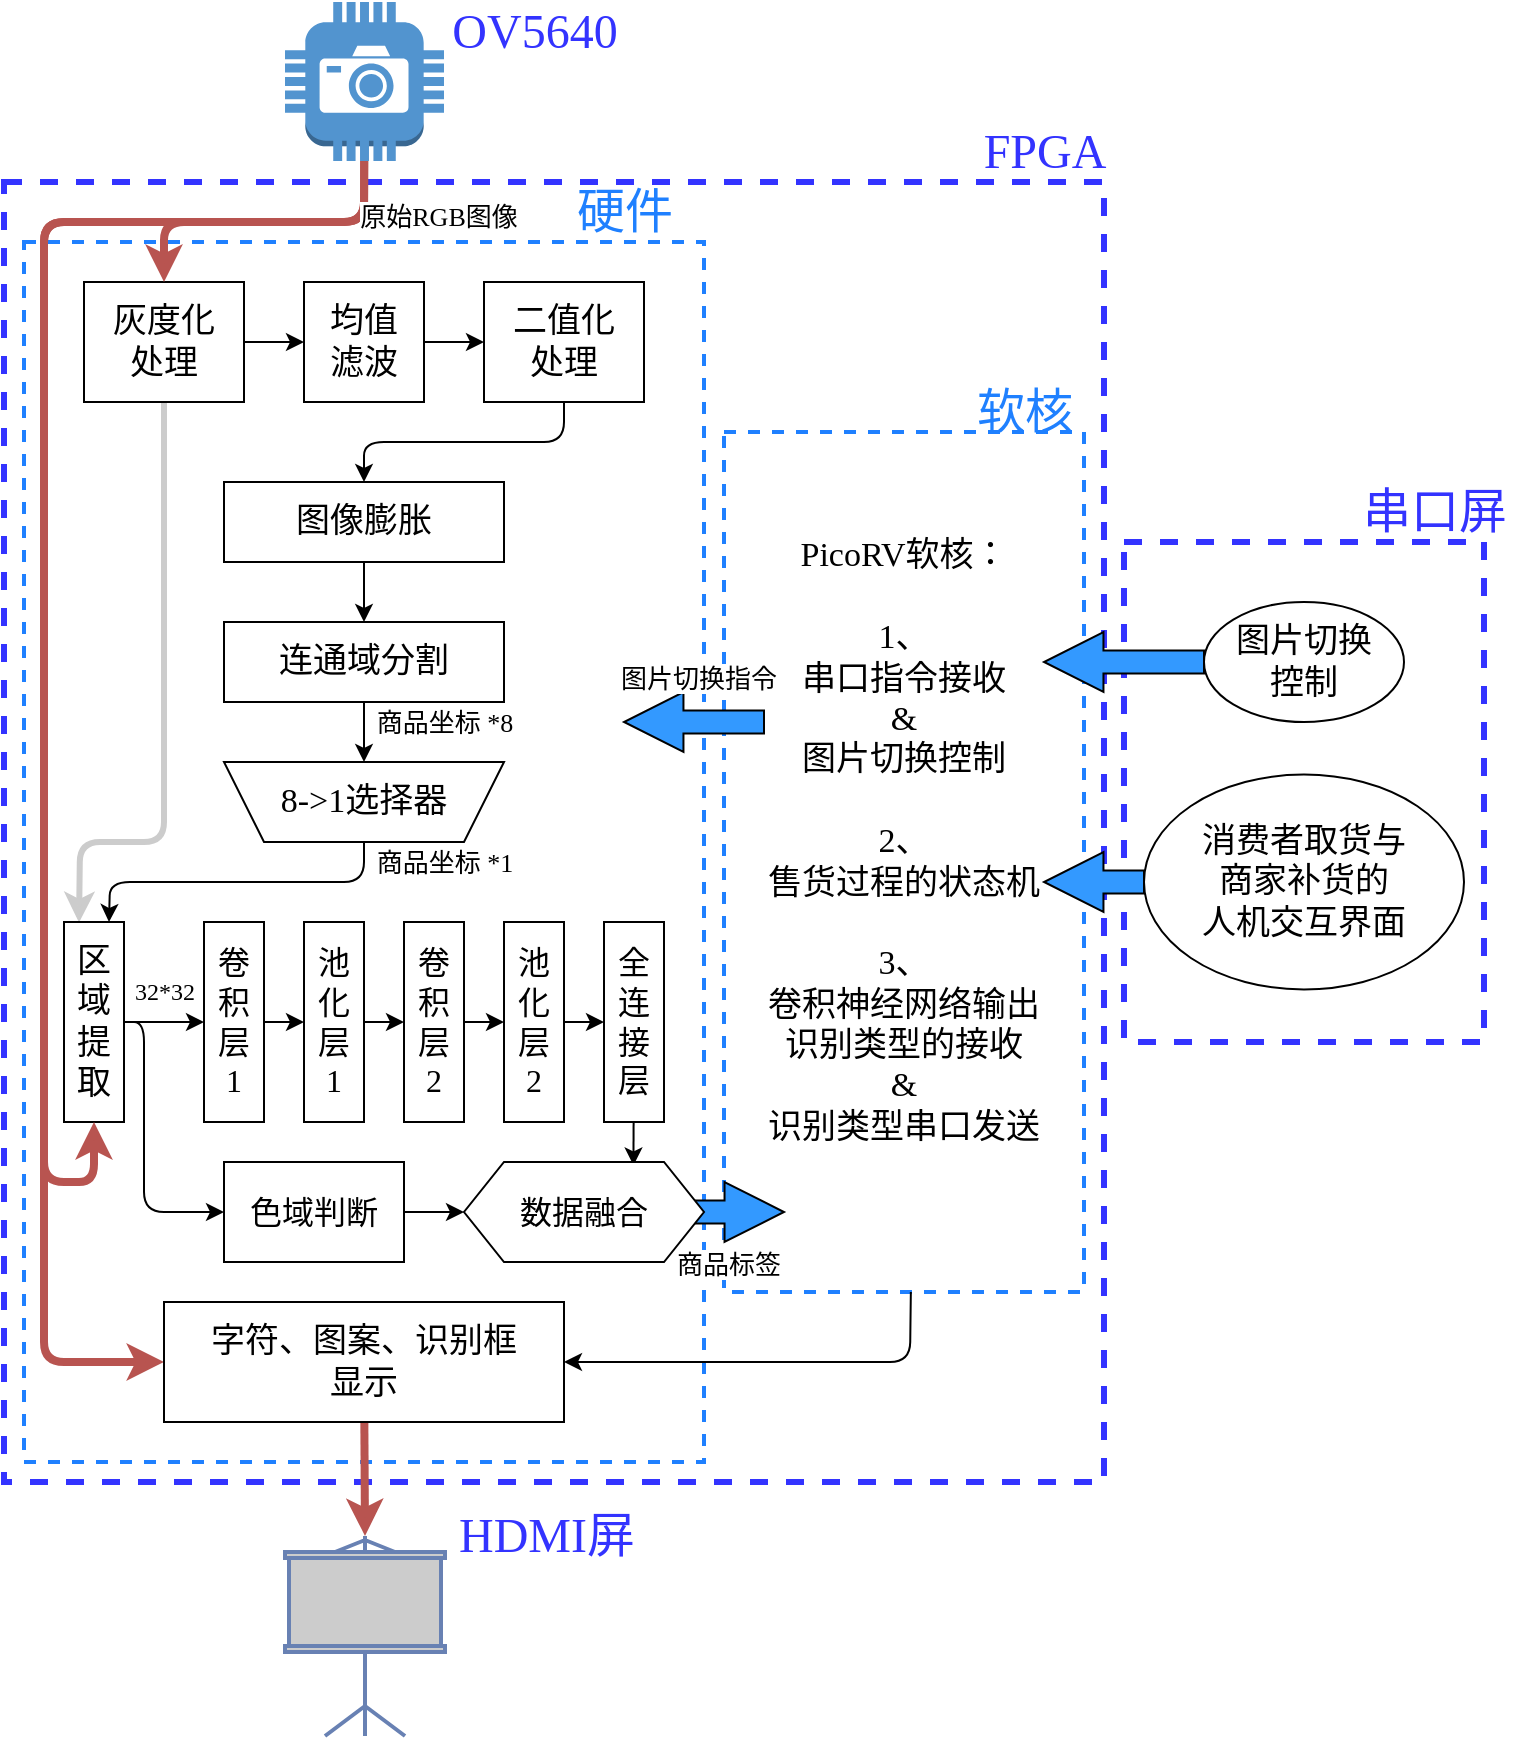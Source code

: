 <mxfile scale="10" border="0">
    <diagram id="Jf5RHwIwj3P055EiEldz" name="第 1 页">
        <mxGraphModel dx="1161" dy="657" grid="1" gridSize="10" guides="1" tooltips="1" connect="1" arrows="1" fold="1" page="1" pageScale="1" pageWidth="1169" pageHeight="1654" math="0" shadow="0">
            <root>
                <mxCell id="0"/>
                <mxCell id="1" parent="0"/>
                <mxCell id="302" value="" style="rounded=0;whiteSpace=wrap;html=1;dashed=1;strokeColor=#3333FF;strokeWidth=3;" parent="1" vertex="1">
                    <mxGeometry x="120" y="150" width="550" height="650" as="geometry"/>
                </mxCell>
                <mxCell id="300" value="&lt;div style=&quot;font-size: 19px&quot;&gt;&lt;br&gt;&lt;/div&gt;" style="rounded=0;whiteSpace=wrap;html=1;fontFamily=宋体;fontSource=https%3A%2F%2Ffonts.googleapis.com%2Fcss%3Ffamily%3D%25E5%25AE%258B%25E4%25BD%2593;fontSize=14;dashed=1;strokeColor=#1F80FF;strokeWidth=2;" parent="1" vertex="1">
                    <mxGeometry x="130" y="180" width="340" height="610" as="geometry"/>
                </mxCell>
                <mxCell id="140" value="&lt;div style=&quot;font-size: 17px&quot;&gt;&lt;font style=&quot;font-size: 17px&quot;&gt;&lt;font face=&quot;Times New Roman&quot; style=&quot;font-size: 17px&quot;&gt;PicoRV&lt;/font&gt;软核：&lt;/font&gt;&lt;/div&gt;&lt;div style=&quot;font-size: 17px&quot;&gt;&lt;font style=&quot;font-size: 17px&quot;&gt;&lt;br&gt;&lt;/font&gt;&lt;/div&gt;&lt;div style=&quot;font-size: 17px&quot;&gt;&lt;font style=&quot;font-size: 17px&quot;&gt;1、&lt;/font&gt;&lt;/div&gt;&lt;div style=&quot;font-size: 17px&quot;&gt;&lt;font style=&quot;font-size: 17px&quot;&gt;&lt;font style=&quot;font-size: 17px&quot;&gt;串口指令&lt;/font&gt;&lt;span&gt;接收&lt;/span&gt;&lt;/font&gt;&lt;/div&gt;&lt;div style=&quot;font-size: 17px&quot;&gt;&lt;span&gt;&lt;font face=&quot;Times New Roman&quot; style=&quot;font-size: 17px&quot;&gt;&amp;amp;&lt;/font&gt;&lt;/span&gt;&lt;/div&gt;&lt;div style=&quot;font-size: 17px&quot;&gt;&lt;font style=&quot;font-size: 17px&quot;&gt;&lt;font style=&quot;font-size: 17px&quot;&gt;图片切换&lt;/font&gt;&lt;span&gt;控制&lt;/span&gt;&lt;/font&gt;&lt;/div&gt;&lt;div style=&quot;font-size: 17px&quot;&gt;&lt;font style=&quot;font-size: 17px&quot;&gt;&lt;br&gt;&lt;/font&gt;&lt;/div&gt;&lt;div style=&quot;font-size: 17px&quot;&gt;&lt;font style=&quot;font-size: 17px&quot;&gt;2、&lt;/font&gt;&lt;/div&gt;&lt;div style=&quot;font-size: 17px&quot;&gt;&lt;font style=&quot;font-size: 17px&quot;&gt;售货过程&lt;span&gt;的&lt;/span&gt;&lt;span&gt;状态机&lt;/span&gt;&lt;/font&gt;&lt;/div&gt;&lt;div style=&quot;font-size: 17px&quot;&gt;&lt;font style=&quot;font-size: 17px&quot;&gt;&lt;br&gt;&lt;/font&gt;&lt;/div&gt;&lt;div style=&quot;font-size: 17px&quot;&gt;&lt;font style=&quot;font-size: 17px&quot;&gt;3、&lt;/font&gt;&lt;/div&gt;&lt;div style=&quot;font-size: 17px&quot;&gt;&lt;font style=&quot;font-size: 17px&quot;&gt;&lt;font style=&quot;font-size: 17px&quot;&gt;卷积神经网络&lt;/font&gt;&lt;span&gt;输出&lt;/span&gt;&lt;/font&gt;&lt;/div&gt;&lt;div style=&quot;font-size: 17px&quot;&gt;&lt;font style=&quot;font-size: 17px&quot;&gt;&lt;font style=&quot;font-size: 17px&quot;&gt;识别&lt;/font&gt;&lt;span&gt;类型的&lt;/span&gt;&lt;span&gt;接收&lt;/span&gt;&lt;/font&gt;&lt;/div&gt;&lt;div style=&quot;font-size: 17px&quot;&gt;&lt;font style=&quot;font-size: 17px&quot;&gt;&lt;span style=&quot;font-family: &amp;#34;times new roman&amp;#34;&quot;&gt;&amp;amp;&lt;/span&gt;&lt;span&gt;&lt;br&gt;&lt;/span&gt;&lt;/font&gt;&lt;/div&gt;&lt;font style=&quot;font-size: 17px&quot;&gt;&lt;font style=&quot;font-size: 17px&quot;&gt;识别&lt;/font&gt;类型串口发送&lt;br&gt;&lt;/font&gt;&lt;div style=&quot;font-size: 17px&quot;&gt;&lt;br&gt;&lt;/div&gt;" style="rounded=0;whiteSpace=wrap;html=1;fontFamily=宋体;fontSource=https%3A%2F%2Ffonts.googleapis.com%2Fcss%3Ffamily%3D%25E5%25AE%258B%25E4%25BD%2593;fontSize=14;dashed=1;strokeColor=#1F80FF;strokeWidth=2;" parent="1" vertex="1">
                    <mxGeometry x="480" y="275" width="180" height="430" as="geometry"/>
                </mxCell>
                <mxCell id="161" value="" style="rounded=0;whiteSpace=wrap;html=1;dashed=1;strokeColor=#3333FF;strokeWidth=3;" parent="1" vertex="1">
                    <mxGeometry x="680" y="330" width="180" height="250" as="geometry"/>
                </mxCell>
                <mxCell id="160" value="&lt;font style=&quot;font-size: 24px&quot; face=&quot;Times New Roman&quot;&gt;FPGA&lt;/font&gt;" style="text;html=1;align=center;verticalAlign=middle;resizable=0;points=[];autosize=1;strokeColor=none;fillColor=none;fontSize=16;fontFamily=宋体;fontColor=#3333FF;" parent="1" vertex="1">
                    <mxGeometry x="600" y="119.5" width="80" height="30" as="geometry"/>
                </mxCell>
                <mxCell id="162" value="&lt;span style=&quot;font-size: 24px&quot;&gt;串口屏&lt;/span&gt;" style="text;html=1;align=center;verticalAlign=middle;resizable=0;points=[];autosize=1;strokeColor=none;fillColor=none;fontSize=16;fontFamily=宋体;fontColor=#3333FF;" parent="1" vertex="1">
                    <mxGeometry x="790" y="300" width="90" height="30" as="geometry"/>
                </mxCell>
                <mxCell id="289" style="edgeStyle=none;html=1;entryX=0;entryY=0.5;entryDx=0;entryDy=0;fontFamily=Times New Roman;fontSize=12;" parent="1" source="170" target="259" edge="1">
                    <mxGeometry relative="1" as="geometry"/>
                </mxCell>
                <mxCell id="310" style="edgeStyle=none;html=1;entryX=0.251;entryY=0.003;entryDx=0;entryDy=0;fontFamily=Times New Roman;fontSize=20;fontColor=#F8CECC;strokeWidth=3;strokeColor=#CCCCCC;entryPerimeter=0;" parent="1" source="170" target="197" edge="1">
                    <mxGeometry relative="1" as="geometry">
                        <Array as="points">
                            <mxPoint x="200" y="480"/>
                            <mxPoint x="158" y="480"/>
                        </Array>
                    </mxGeometry>
                </mxCell>
                <mxCell id="170" value="&lt;span style=&quot;font-size: 17px&quot;&gt;&lt;font face=&quot;宋体&quot; data-font-src=&quot;https://fonts.googleapis.com/css?family=%E5%AE%8B%E4%BD%93&quot;&gt;灰度化&lt;br&gt;处理&lt;/font&gt;&lt;/span&gt;" style="rounded=0;whiteSpace=wrap;html=1;" parent="1" vertex="1">
                    <mxGeometry x="160" y="200" width="80" height="60" as="geometry"/>
                </mxCell>
                <mxCell id="180" style="edgeStyle=none;html=1;entryX=0.5;entryY=0;entryDx=0;entryDy=0;fontFamily=宋体;fontSource=https%3A%2F%2Ffonts.googleapis.com%2Fcss%3Ffamily%3D%25E5%25AE%258B%25E4%25BD%2593;" parent="1" source="172" target="173" edge="1">
                    <mxGeometry relative="1" as="geometry"/>
                </mxCell>
                <mxCell id="172" value="&lt;span style=&quot;font-size: 17px&quot;&gt;&lt;font face=&quot;宋体&quot; data-font-src=&quot;https://fonts.googleapis.com/css?family=%E5%AE%8B%E4%BD%93&quot;&gt;图像膨胀&lt;/font&gt;&lt;/span&gt;" style="rounded=0;whiteSpace=wrap;html=1;" parent="1" vertex="1">
                    <mxGeometry x="230" y="300" width="140" height="40" as="geometry"/>
                </mxCell>
                <mxCell id="182" style="edgeStyle=none;html=1;fontFamily=宋体;fontSource=https%3A%2F%2Ffonts.googleapis.com%2Fcss%3Ffamily%3D%25E5%25AE%258B%25E4%25BD%2593;" parent="1" source="173" edge="1">
                    <mxGeometry relative="1" as="geometry">
                        <mxPoint x="300" y="440" as="targetPoint"/>
                    </mxGeometry>
                </mxCell>
                <mxCell id="183" value="&lt;font style=&quot;font-size: 13px&quot;&gt;商品坐标 *8&lt;/font&gt;" style="edgeLabel;html=1;align=center;verticalAlign=middle;resizable=0;points=[];fontFamily=宋体;" parent="182" vertex="1" connectable="0">
                    <mxGeometry x="-0.346" relative="1" as="geometry">
                        <mxPoint x="40" as="offset"/>
                    </mxGeometry>
                </mxCell>
                <mxCell id="173" value="&lt;span style=&quot;font-size: 17px&quot;&gt;&lt;font face=&quot;宋体&quot; data-font-src=&quot;https://fonts.googleapis.com/css?family=%E5%AE%8B%E4%BD%93&quot;&gt;连通域分割&lt;/font&gt;&lt;/span&gt;" style="rounded=0;whiteSpace=wrap;html=1;" parent="1" vertex="1">
                    <mxGeometry x="230" y="370" width="140" height="40" as="geometry"/>
                </mxCell>
                <mxCell id="281" style="edgeStyle=none;html=1;entryX=0.75;entryY=0;entryDx=0;entryDy=0;" parent="1" source="174" target="197" edge="1">
                    <mxGeometry relative="1" as="geometry">
                        <Array as="points">
                            <mxPoint x="300" y="500"/>
                            <mxPoint x="173" y="500"/>
                        </Array>
                    </mxGeometry>
                </mxCell>
                <mxCell id="174" value="&lt;font style=&quot;font-size: 17px&quot;&gt;8&lt;font face=&quot;Times New Roman&quot;&gt;-&amp;gt;&lt;/font&gt;1选择器&lt;/font&gt;" style="shape=trapezoid;perimeter=trapezoidPerimeter;whiteSpace=wrap;html=1;fixedSize=1;fontFamily=宋体;fontSource=https%3A%2F%2Ffonts.googleapis.com%2Fcss%3Ffamily%3D%25E5%25AE%258B%25E4%25BD%2593;direction=west;" parent="1" vertex="1">
                    <mxGeometry x="230" y="440" width="140" height="40" as="geometry"/>
                </mxCell>
                <mxCell id="276" style="edgeStyle=none;html=1;entryX=0;entryY=0.5;entryDx=0;entryDy=0;" parent="1" source="197" target="198" edge="1">
                    <mxGeometry relative="1" as="geometry"/>
                </mxCell>
                <mxCell id="317" style="edgeStyle=none;html=1;entryX=0;entryY=0.5;entryDx=0;entryDy=0;fontFamily=宋体;fontSource=https%3A%2F%2Ffonts.googleapis.com%2Fcss%3Ffamily%3D%25E5%25AE%258B%25E4%25BD%2593;" edge="1" parent="1" source="197" target="311">
                    <mxGeometry relative="1" as="geometry">
                        <Array as="points">
                            <mxPoint x="190" y="570"/>
                            <mxPoint x="190" y="665"/>
                        </Array>
                    </mxGeometry>
                </mxCell>
                <mxCell id="197" value="&lt;font face=&quot;宋体&quot;&gt;&lt;span style=&quot;font-size: 17px&quot;&gt;区域提取&lt;br&gt;&lt;/span&gt;&lt;/font&gt;" style="rounded=0;whiteSpace=wrap;html=1;" parent="1" vertex="1">
                    <mxGeometry x="150" y="520" width="30" height="100" as="geometry"/>
                </mxCell>
                <mxCell id="277" style="edgeStyle=none;html=1;entryX=0;entryY=0.5;entryDx=0;entryDy=0;" parent="1" source="198" target="199" edge="1">
                    <mxGeometry relative="1" as="geometry"/>
                </mxCell>
                <mxCell id="198" value="&lt;font style=&quot;font-size: 16px&quot;&gt;卷积层&lt;br&gt;1&lt;/font&gt;" style="rounded=0;whiteSpace=wrap;html=1;fontFamily=宋体;fontSource=https%3A%2F%2Ffonts.googleapis.com%2Fcss%3Ffamily%3D%25E5%25AE%258B%25E4%25BD%2593;fontSize=14;" parent="1" vertex="1">
                    <mxGeometry x="220" y="520" width="30" height="100" as="geometry"/>
                </mxCell>
                <mxCell id="278" style="edgeStyle=none;html=1;entryX=0;entryY=0.5;entryDx=0;entryDy=0;" parent="1" source="199" target="268" edge="1">
                    <mxGeometry relative="1" as="geometry"/>
                </mxCell>
                <mxCell id="199" value="&lt;font style=&quot;font-size: 16px&quot;&gt;池化层&lt;br&gt;1&lt;/font&gt;" style="rounded=0;whiteSpace=wrap;html=1;fontFamily=宋体;fontSource=https%3A%2F%2Ffonts.googleapis.com%2Fcss%3Ffamily%3D%25E5%25AE%258B%25E4%25BD%2593;fontSize=14;" parent="1" vertex="1">
                    <mxGeometry x="270" y="520" width="30" height="100" as="geometry"/>
                </mxCell>
                <mxCell id="229" value="消费者取货与&lt;br&gt;商家补货的&lt;br&gt;人机交互界面" style="ellipse;whiteSpace=wrap;html=1;fontFamily=宋体;fontSource=https%3A%2F%2Ffonts.googleapis.com%2Fcss%3Ffamily%3D%25E5%25AE%258B%25E4%25BD%2593;fontSize=17;" parent="1" vertex="1">
                    <mxGeometry x="690" y="446.25" width="160" height="107.5" as="geometry"/>
                </mxCell>
                <mxCell id="231" value="图片切换&lt;br&gt;控制" style="ellipse;whiteSpace=wrap;html=1;fontFamily=宋体;fontSource=https%3A%2F%2Ffonts.googleapis.com%2Fcss%3Ffamily%3D%25E5%25AE%258B%25E4%25BD%2593;fontSize=17;" parent="1" vertex="1">
                    <mxGeometry x="720" y="360" width="100" height="60" as="geometry"/>
                </mxCell>
                <mxCell id="241" value="&lt;font style=&quot;font-size: 24px&quot; color=&quot;#1f80ff&quot;&gt;软核&lt;/font&gt;" style="text;html=1;align=center;verticalAlign=middle;resizable=0;points=[];autosize=1;strokeColor=none;fillColor=none;fontSize=16;fontFamily=宋体;fontColor=#3333FF;" parent="1" vertex="1">
                    <mxGeometry x="600" y="250" width="60" height="30" as="geometry"/>
                </mxCell>
                <mxCell id="242" value="&lt;font style=&quot;font-size: 24px&quot; color=&quot;#1f80ff&quot;&gt;硬件&lt;/font&gt;" style="text;html=1;align=center;verticalAlign=middle;resizable=0;points=[];autosize=1;strokeColor=none;fillColor=none;fontSize=16;fontFamily=宋体;fontColor=#3333FF;" parent="1" vertex="1">
                    <mxGeometry x="400" y="150" width="60" height="30" as="geometry"/>
                </mxCell>
                <mxCell id="291" style="edgeStyle=none;html=1;entryX=0.5;entryY=0;entryDx=0;entryDy=0;fontFamily=Times New Roman;fontSize=12;strokeWidth=4;fillColor=#f8cecc;strokeColor=#b85450;" parent="1" source="248" target="170" edge="1">
                    <mxGeometry relative="1" as="geometry">
                        <Array as="points">
                            <mxPoint x="300" y="170"/>
                            <mxPoint x="200" y="170"/>
                        </Array>
                    </mxGeometry>
                </mxCell>
                <mxCell id="294" style="edgeStyle=none;html=1;fontFamily=Times New Roman;fontSize=12;strokeWidth=4;fillColor=#f8cecc;strokeColor=#b85450;entryX=0.5;entryY=1;entryDx=0;entryDy=0;" parent="1" edge="1" target="197">
                    <mxGeometry relative="1" as="geometry">
                        <mxPoint x="199.75" y="680" as="targetPoint"/>
                        <mxPoint x="290" y="170" as="sourcePoint"/>
                        <Array as="points">
                            <mxPoint x="140" y="170"/>
                            <mxPoint x="140" y="650"/>
                            <mxPoint x="165" y="650"/>
                        </Array>
                    </mxGeometry>
                </mxCell>
                <mxCell id="319" style="edgeStyle=none;html=1;entryX=0;entryY=0.5;entryDx=0;entryDy=0;fontFamily=宋体;fontSource=https%3A%2F%2Ffonts.googleapis.com%2Fcss%3Ffamily%3D%25E5%25AE%258B%25E4%25BD%2593;strokeColor=#B85450;strokeWidth=4;" edge="1" parent="1" source="248" target="288">
                    <mxGeometry relative="1" as="geometry">
                        <Array as="points">
                            <mxPoint x="300" y="170"/>
                            <mxPoint x="140" y="170"/>
                            <mxPoint x="140" y="740"/>
                        </Array>
                    </mxGeometry>
                </mxCell>
                <mxCell id="248" value="" style="outlineConnect=0;dashed=0;verticalLabelPosition=bottom;verticalAlign=top;align=center;html=1;shape=mxgraph.aws3.camera;fillColor=#5294CF;gradientColor=none;fontFamily=宋体;fontSource=https%3A%2F%2Ffonts.googleapis.com%2Fcss%3Ffamily%3D%25E5%25AE%258B%25E4%25BD%2593;fontSize=17;fontColor=#1F80FF;strokeColor=#1F80FF;strokeWidth=2;" parent="1" vertex="1">
                    <mxGeometry x="260.5" y="60" width="79.5" height="79.5" as="geometry"/>
                </mxCell>
                <mxCell id="250" value="" style="fontColor=#0066CC;verticalAlign=top;verticalLabelPosition=bottom;labelPosition=center;align=center;html=1;outlineConnect=0;fillColor=#CCCCCC;strokeColor=#6881B3;gradientColor=none;gradientDirection=north;strokeWidth=2;shape=mxgraph.networks.video_projector_screen;fontFamily=宋体;fontSource=https%3A%2F%2Ffonts.googleapis.com%2Fcss%3Ffamily%3D%25E5%25AE%258B%25E4%25BD%2593;fontSize=17;" parent="1" vertex="1">
                    <mxGeometry x="260.5" y="827" width="80" height="100" as="geometry"/>
                </mxCell>
                <mxCell id="256" value="&lt;font style=&quot;font-size: 24px&quot; face=&quot;Times New Roman&quot;&gt;OV5640&lt;/font&gt;" style="text;html=1;align=center;verticalAlign=middle;resizable=0;points=[];autosize=1;strokeColor=none;fillColor=none;fontSize=16;fontFamily=宋体;fontColor=#3333FF;" parent="1" vertex="1">
                    <mxGeometry x="335" y="60" width="100" height="30" as="geometry"/>
                </mxCell>
                <mxCell id="257" value="&lt;font style=&quot;font-size: 24px&quot; face=&quot;Times New Roman&quot;&gt;HDMI&lt;/font&gt;&lt;font style=&quot;font-size: 24px&quot;&gt;屏&lt;/font&gt;" style="text;html=1;align=center;verticalAlign=middle;resizable=0;points=[];autosize=1;strokeColor=none;fillColor=none;fontSize=16;fontFamily=宋体;fontColor=#3333FF;" parent="1" vertex="1">
                    <mxGeometry x="340.5" y="812" width="100" height="30" as="geometry"/>
                </mxCell>
                <mxCell id="290" style="edgeStyle=none;html=1;entryX=0;entryY=0.5;entryDx=0;entryDy=0;fontFamily=Times New Roman;fontSize=12;" parent="1" source="259" target="260" edge="1">
                    <mxGeometry relative="1" as="geometry"/>
                </mxCell>
                <mxCell id="259" value="&lt;font face=&quot;宋体&quot;&gt;&lt;span style=&quot;font-size: 17px&quot;&gt;均值&lt;br&gt;滤波&lt;/span&gt;&lt;/font&gt;" style="rounded=0;whiteSpace=wrap;html=1;" parent="1" vertex="1">
                    <mxGeometry x="270" y="200" width="60" height="60" as="geometry"/>
                </mxCell>
                <mxCell id="273" value="" style="edgeStyle=none;html=1;entryX=0.5;entryY=0;entryDx=0;entryDy=0;" parent="1" source="260" target="172" edge="1">
                    <mxGeometry relative="1" as="geometry">
                        <Array as="points">
                            <mxPoint x="400" y="280"/>
                            <mxPoint x="300" y="280"/>
                        </Array>
                    </mxGeometry>
                </mxCell>
                <mxCell id="260" value="&lt;span style=&quot;font-size: 17px&quot;&gt;&lt;font face=&quot;宋体&quot; data-font-src=&quot;https://fonts.googleapis.com/css?family=%E5%AE%8B%E4%BD%93&quot;&gt;二值化&lt;br&gt;处理&lt;/font&gt;&lt;/span&gt;" style="rounded=0;whiteSpace=wrap;html=1;" parent="1" vertex="1">
                    <mxGeometry x="360" y="200" width="80" height="60" as="geometry"/>
                </mxCell>
                <mxCell id="315" style="edgeStyle=none;html=1;entryX=0.706;entryY=0.034;entryDx=0;entryDy=0;entryPerimeter=0;fontFamily=宋体;fontSource=https%3A%2F%2Ffonts.googleapis.com%2Fcss%3Ffamily%3D%25E5%25AE%258B%25E4%25BD%2593;" edge="1" parent="1" source="266" target="313">
                    <mxGeometry relative="1" as="geometry"/>
                </mxCell>
                <mxCell id="266" value="&lt;span style=&quot;font-size: 16px&quot;&gt;全连接层&lt;/span&gt;" style="rounded=0;whiteSpace=wrap;html=1;fontFamily=宋体;fontSource=https%3A%2F%2Ffonts.googleapis.com%2Fcss%3Ffamily%3D%25E5%25AE%258B%25E4%25BD%2593;fontSize=14;" parent="1" vertex="1">
                    <mxGeometry x="420" y="520" width="30" height="100" as="geometry"/>
                </mxCell>
                <mxCell id="280" style="edgeStyle=none;html=1;entryX=0;entryY=0.5;entryDx=0;entryDy=0;" parent="1" source="267" target="266" edge="1">
                    <mxGeometry relative="1" as="geometry"/>
                </mxCell>
                <mxCell id="267" value="&lt;font style=&quot;font-size: 16px&quot;&gt;池化层&lt;br&gt;2&lt;/font&gt;" style="rounded=0;whiteSpace=wrap;html=1;fontFamily=宋体;fontSource=https%3A%2F%2Ffonts.googleapis.com%2Fcss%3Ffamily%3D%25E5%25AE%258B%25E4%25BD%2593;fontSize=14;" parent="1" vertex="1">
                    <mxGeometry x="370" y="520" width="30" height="100" as="geometry"/>
                </mxCell>
                <mxCell id="279" style="edgeStyle=none;html=1;entryX=0;entryY=0.5;entryDx=0;entryDy=0;" parent="1" source="268" target="267" edge="1">
                    <mxGeometry relative="1" as="geometry"/>
                </mxCell>
                <mxCell id="268" value="&lt;font style=&quot;font-size: 16px&quot;&gt;卷积层&lt;br&gt;2&lt;/font&gt;" style="rounded=0;whiteSpace=wrap;html=1;fontFamily=宋体;fontSource=https%3A%2F%2Ffonts.googleapis.com%2Fcss%3Ffamily%3D%25E5%25AE%258B%25E4%25BD%2593;fontSize=14;" parent="1" vertex="1">
                    <mxGeometry x="320" y="520" width="30" height="100" as="geometry"/>
                </mxCell>
                <mxCell id="275" value="&lt;font style=&quot;font-size: 13px&quot;&gt;商品坐标 *1&lt;/font&gt;" style="edgeLabel;html=1;align=center;verticalAlign=middle;resizable=0;points=[];fontFamily=宋体;" parent="1" vertex="1" connectable="0">
                    <mxGeometry x="339.999" y="490.0" as="geometry"/>
                </mxCell>
                <mxCell id="282" value="&lt;font face=&quot;Times New Roman&quot; style=&quot;font-size: 12px&quot;&gt;32*32&lt;/font&gt;" style="text;html=1;align=center;verticalAlign=middle;resizable=0;points=[];autosize=1;strokeColor=none;fillColor=none;" parent="1" vertex="1">
                    <mxGeometry x="175" y="545" width="50" height="20" as="geometry"/>
                </mxCell>
                <mxCell id="283" value="" style="html=1;shadow=0;dashed=0;align=center;verticalAlign=middle;shape=mxgraph.arrows2.arrow;dy=0.62;dx=29.73;notch=0;fillColor=#3399FF;direction=east;" parent="1" vertex="1">
                    <mxGeometry x="460" y="650" width="50" height="30" as="geometry"/>
                </mxCell>
                <mxCell id="295" style="edgeStyle=none;html=1;entryX=0.5;entryY=0;entryDx=0;entryDy=0;entryPerimeter=0;fontFamily=Times New Roman;fontSize=12;fillColor=#f8cecc;strokeColor=#b85450;strokeWidth=4;" parent="1" source="288" target="250" edge="1">
                    <mxGeometry relative="1" as="geometry"/>
                </mxCell>
                <mxCell id="288" value="&lt;font face=&quot;宋体&quot;&gt;&lt;span style=&quot;font-size: 17px&quot;&gt;字符、图案、识别框&lt;br&gt;显示&lt;/span&gt;&lt;/font&gt;" style="rounded=0;whiteSpace=wrap;html=1;" parent="1" vertex="1">
                    <mxGeometry x="200" y="710" width="200" height="60" as="geometry"/>
                </mxCell>
                <mxCell id="297" value="&lt;span style=&quot;font-size: 13px&quot;&gt;原始&lt;font face=&quot;Times New Roman&quot; style=&quot;font-size: 13px&quot;&gt;RGB&lt;/font&gt;图像&lt;/span&gt;" style="edgeLabel;html=1;align=center;verticalAlign=middle;resizable=0;points=[];fontFamily=宋体;" parent="1" vertex="1" connectable="0">
                    <mxGeometry x="520" y="230" as="geometry">
                        <mxPoint x="-183" y="-63" as="offset"/>
                    </mxGeometry>
                </mxCell>
                <mxCell id="303" value="" style="html=1;shadow=0;dashed=0;align=center;verticalAlign=middle;shape=mxgraph.arrows2.arrow;dy=0.62;dx=29.73;notch=0;fillColor=#3399FF;direction=west;" parent="1" vertex="1">
                    <mxGeometry x="640" y="375" width="80" height="30" as="geometry"/>
                </mxCell>
                <mxCell id="305" value="" style="html=1;shadow=0;dashed=0;align=center;verticalAlign=middle;shape=mxgraph.arrows2.arrow;dy=0.62;dx=29.73;notch=0;fillColor=#3399FF;direction=west;" parent="1" vertex="1">
                    <mxGeometry x="640" y="485" width="50" height="30" as="geometry"/>
                </mxCell>
                <mxCell id="306" value="" style="html=1;shadow=0;dashed=0;align=center;verticalAlign=middle;shape=mxgraph.arrows2.arrow;dy=0.62;dx=29.73;notch=0;fillColor=#3399FF;direction=west;" parent="1" vertex="1">
                    <mxGeometry x="430" y="405" width="70" height="30" as="geometry"/>
                </mxCell>
                <mxCell id="307" value="&lt;font style=&quot;font-size: 13px&quot;&gt;图片切换指令&lt;/font&gt;" style="edgeLabel;html=1;align=center;verticalAlign=middle;resizable=0;points=[];fontFamily=宋体;" parent="1" vertex="1" connectable="0">
                    <mxGeometry x="390" y="449.998" as="geometry">
                        <mxPoint x="77" y="-52" as="offset"/>
                    </mxGeometry>
                </mxCell>
                <mxCell id="314" style="edgeStyle=none;html=1;fontFamily=宋体;fontSource=https%3A%2F%2Ffonts.googleapis.com%2Fcss%3Ffamily%3D%25E5%25AE%258B%25E4%25BD%2593;" edge="1" parent="1" source="311" target="313">
                    <mxGeometry relative="1" as="geometry"/>
                </mxCell>
                <mxCell id="311" value="&lt;span style=&quot;font-size: 16px&quot;&gt;色域判断&lt;/span&gt;" style="rounded=0;whiteSpace=wrap;html=1;fontFamily=宋体;fontSource=https%3A%2F%2Ffonts.googleapis.com%2Fcss%3Ffamily%3D%25E5%25AE%258B%25E4%25BD%2593;fontSize=14;" vertex="1" parent="1">
                    <mxGeometry x="230" y="640" width="90" height="50" as="geometry"/>
                </mxCell>
                <mxCell id="324" style="edgeStyle=none;html=1;entryX=1;entryY=0.5;entryDx=0;entryDy=0;fontFamily=宋体;fontSource=https%3A%2F%2Ffonts.googleapis.com%2Fcss%3Ffamily%3D%25E5%25AE%258B%25E4%25BD%2593;fontSize=13;strokeColor=#000000;strokeWidth=1;exitX=0.519;exitY=1;exitDx=0;exitDy=0;exitPerimeter=0;" edge="1" parent="1" source="140" target="288">
                    <mxGeometry relative="1" as="geometry">
                        <Array as="points">
                            <mxPoint x="573" y="740"/>
                            <mxPoint x="436" y="740"/>
                        </Array>
                    </mxGeometry>
                </mxCell>
                <mxCell id="313" value="&lt;span style=&quot;font-size: 16px&quot;&gt;&lt;font face=&quot;宋体&quot; data-font-src=&quot;https://fonts.googleapis.com/css?family=%E5%AE%8B%E4%BD%93&quot;&gt;数据融合&lt;/font&gt;&lt;/span&gt;" style="shape=hexagon;perimeter=hexagonPerimeter2;whiteSpace=wrap;html=1;fixedSize=1;" vertex="1" parent="1">
                    <mxGeometry x="350" y="640" width="120" height="50" as="geometry"/>
                </mxCell>
                <mxCell id="320" value="&lt;font style=&quot;font-size: 13px&quot;&gt;商品标签&lt;/font&gt;" style="edgeLabel;html=1;align=center;verticalAlign=middle;resizable=0;points=[];fontFamily=宋体;" vertex="1" connectable="0" parent="1">
                    <mxGeometry x="485" y="690" as="geometry">
                        <mxPoint x="-3" y="1" as="offset"/>
                    </mxGeometry>
                </mxCell>
            </root>
        </mxGraphModel>
    </diagram>
</mxfile>